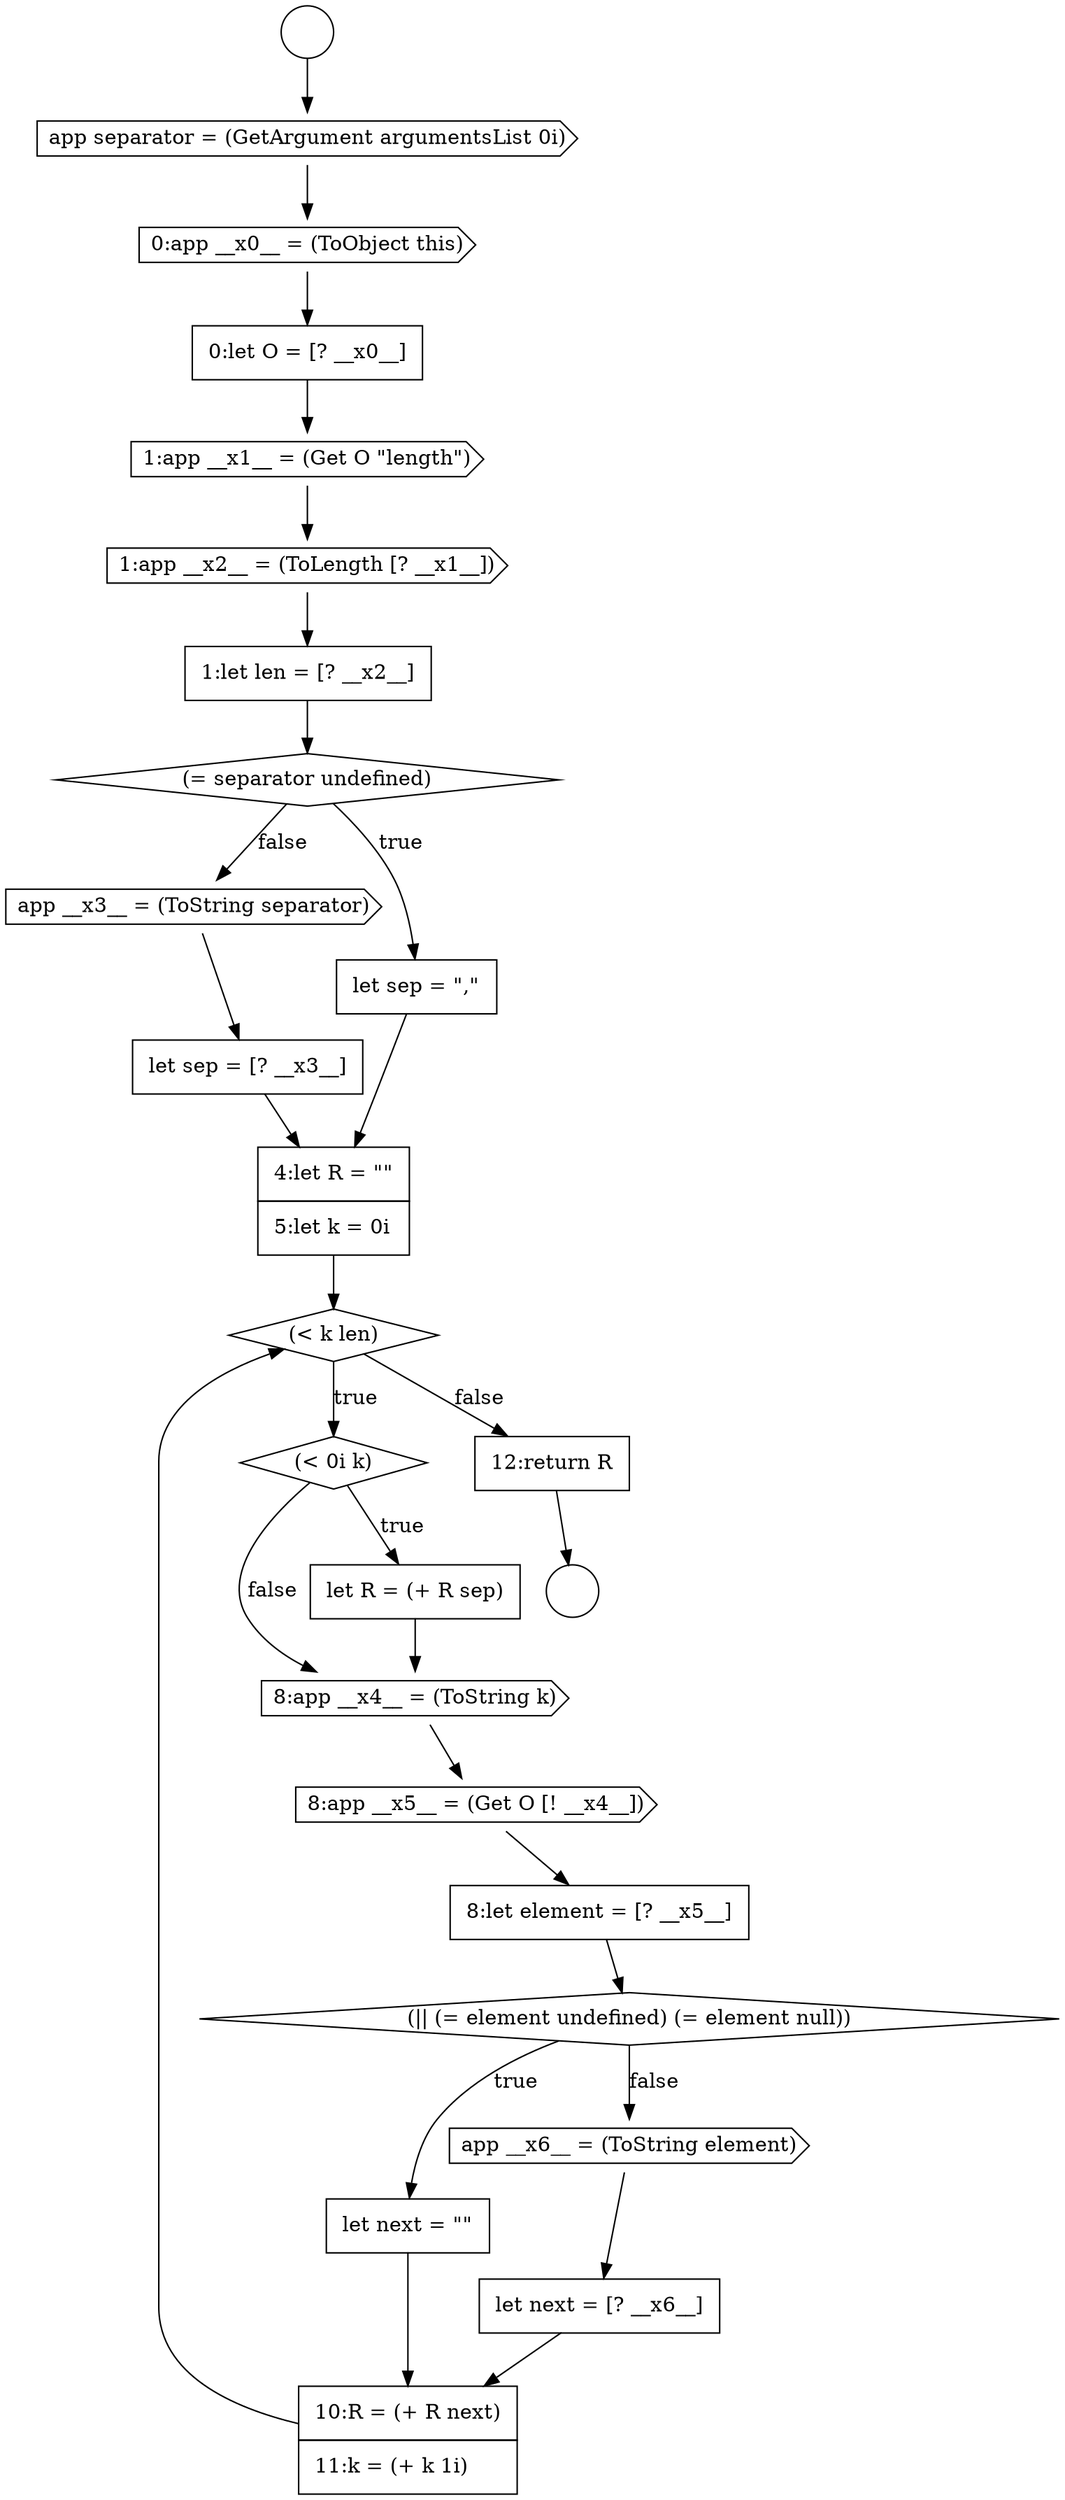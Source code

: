 digraph {
  node14829 [shape=circle label=" " color="black" fillcolor="white" style=filled]
  node14830 [shape=cds, label=<<font color="black">app separator = (GetArgument argumentsList 0i)</font>> color="black" fillcolor="white" style=filled]
  node14844 [shape=cds, label=<<font color="black">8:app __x4__ = (ToString k)</font>> color="black" fillcolor="white" style=filled]
  node14836 [shape=diamond, label=<<font color="black">(= separator undefined)</font>> color="black" fillcolor="white" style=filled]
  node14851 [shape=none, margin=0, label=<<font color="black">
    <table border="0" cellborder="1" cellspacing="0" cellpadding="10">
      <tr><td align="left">10:R = (+ R next)</td></tr>
      <tr><td align="left">11:k = (+ k 1i)</td></tr>
    </table>
  </font>> color="black" fillcolor="white" style=filled]
  node14840 [shape=none, margin=0, label=<<font color="black">
    <table border="0" cellborder="1" cellspacing="0" cellpadding="10">
      <tr><td align="left">4:let R = &quot;&quot;</td></tr>
      <tr><td align="left">5:let k = 0i</td></tr>
    </table>
  </font>> color="black" fillcolor="white" style=filled]
  node14841 [shape=diamond, label=<<font color="black">(&lt; k len)</font>> color="black" fillcolor="white" style=filled]
  node14848 [shape=none, margin=0, label=<<font color="black">
    <table border="0" cellborder="1" cellspacing="0" cellpadding="10">
      <tr><td align="left">let next = &quot;&quot;</td></tr>
    </table>
  </font>> color="black" fillcolor="white" style=filled]
  node14831 [shape=cds, label=<<font color="black">0:app __x0__ = (ToObject this)</font>> color="black" fillcolor="white" style=filled]
  node14835 [shape=none, margin=0, label=<<font color="black">
    <table border="0" cellborder="1" cellspacing="0" cellpadding="10">
      <tr><td align="left">1:let len = [? __x2__]</td></tr>
    </table>
  </font>> color="black" fillcolor="white" style=filled]
  node14842 [shape=diamond, label=<<font color="black">(&lt; 0i k)</font>> color="black" fillcolor="white" style=filled]
  node14832 [shape=none, margin=0, label=<<font color="black">
    <table border="0" cellborder="1" cellspacing="0" cellpadding="10">
      <tr><td align="left">0:let O = [? __x0__]</td></tr>
    </table>
  </font>> color="black" fillcolor="white" style=filled]
  node14838 [shape=cds, label=<<font color="black">app __x3__ = (ToString separator)</font>> color="black" fillcolor="white" style=filled]
  node14834 [shape=cds, label=<<font color="black">1:app __x2__ = (ToLength [? __x1__])</font>> color="black" fillcolor="white" style=filled]
  node14849 [shape=cds, label=<<font color="black">app __x6__ = (ToString element)</font>> color="black" fillcolor="white" style=filled]
  node14845 [shape=cds, label=<<font color="black">8:app __x5__ = (Get O [! __x4__])</font>> color="black" fillcolor="white" style=filled]
  node14852 [shape=none, margin=0, label=<<font color="black">
    <table border="0" cellborder="1" cellspacing="0" cellpadding="10">
      <tr><td align="left">12:return R</td></tr>
    </table>
  </font>> color="black" fillcolor="white" style=filled]
  node14833 [shape=cds, label=<<font color="black">1:app __x1__ = (Get O &quot;length&quot;)</font>> color="black" fillcolor="white" style=filled]
  node14837 [shape=none, margin=0, label=<<font color="black">
    <table border="0" cellborder="1" cellspacing="0" cellpadding="10">
      <tr><td align="left">let sep = &quot;,&quot;</td></tr>
    </table>
  </font>> color="black" fillcolor="white" style=filled]
  node14847 [shape=diamond, label=<<font color="black">(|| (= element undefined) (= element null))</font>> color="black" fillcolor="white" style=filled]
  node14850 [shape=none, margin=0, label=<<font color="black">
    <table border="0" cellborder="1" cellspacing="0" cellpadding="10">
      <tr><td align="left">let next = [? __x6__]</td></tr>
    </table>
  </font>> color="black" fillcolor="white" style=filled]
  node14839 [shape=none, margin=0, label=<<font color="black">
    <table border="0" cellborder="1" cellspacing="0" cellpadding="10">
      <tr><td align="left">let sep = [? __x3__]</td></tr>
    </table>
  </font>> color="black" fillcolor="white" style=filled]
  node14843 [shape=none, margin=0, label=<<font color="black">
    <table border="0" cellborder="1" cellspacing="0" cellpadding="10">
      <tr><td align="left">let R = (+ R sep)</td></tr>
    </table>
  </font>> color="black" fillcolor="white" style=filled]
  node14828 [shape=circle label=" " color="black" fillcolor="white" style=filled]
  node14846 [shape=none, margin=0, label=<<font color="black">
    <table border="0" cellborder="1" cellspacing="0" cellpadding="10">
      <tr><td align="left">8:let element = [? __x5__]</td></tr>
    </table>
  </font>> color="black" fillcolor="white" style=filled]
  node14845 -> node14846 [ color="black"]
  node14851 -> node14841 [ color="black"]
  node14831 -> node14832 [ color="black"]
  node14835 -> node14836 [ color="black"]
  node14834 -> node14835 [ color="black"]
  node14837 -> node14840 [ color="black"]
  node14842 -> node14843 [label=<<font color="black">true</font>> color="black"]
  node14842 -> node14844 [label=<<font color="black">false</font>> color="black"]
  node14841 -> node14842 [label=<<font color="black">true</font>> color="black"]
  node14841 -> node14852 [label=<<font color="black">false</font>> color="black"]
  node14846 -> node14847 [ color="black"]
  node14844 -> node14845 [ color="black"]
  node14840 -> node14841 [ color="black"]
  node14849 -> node14850 [ color="black"]
  node14836 -> node14837 [label=<<font color="black">true</font>> color="black"]
  node14836 -> node14838 [label=<<font color="black">false</font>> color="black"]
  node14847 -> node14848 [label=<<font color="black">true</font>> color="black"]
  node14847 -> node14849 [label=<<font color="black">false</font>> color="black"]
  node14830 -> node14831 [ color="black"]
  node14828 -> node14830 [ color="black"]
  node14850 -> node14851 [ color="black"]
  node14848 -> node14851 [ color="black"]
  node14832 -> node14833 [ color="black"]
  node14839 -> node14840 [ color="black"]
  node14833 -> node14834 [ color="black"]
  node14843 -> node14844 [ color="black"]
  node14838 -> node14839 [ color="black"]
  node14852 -> node14829 [ color="black"]
}

